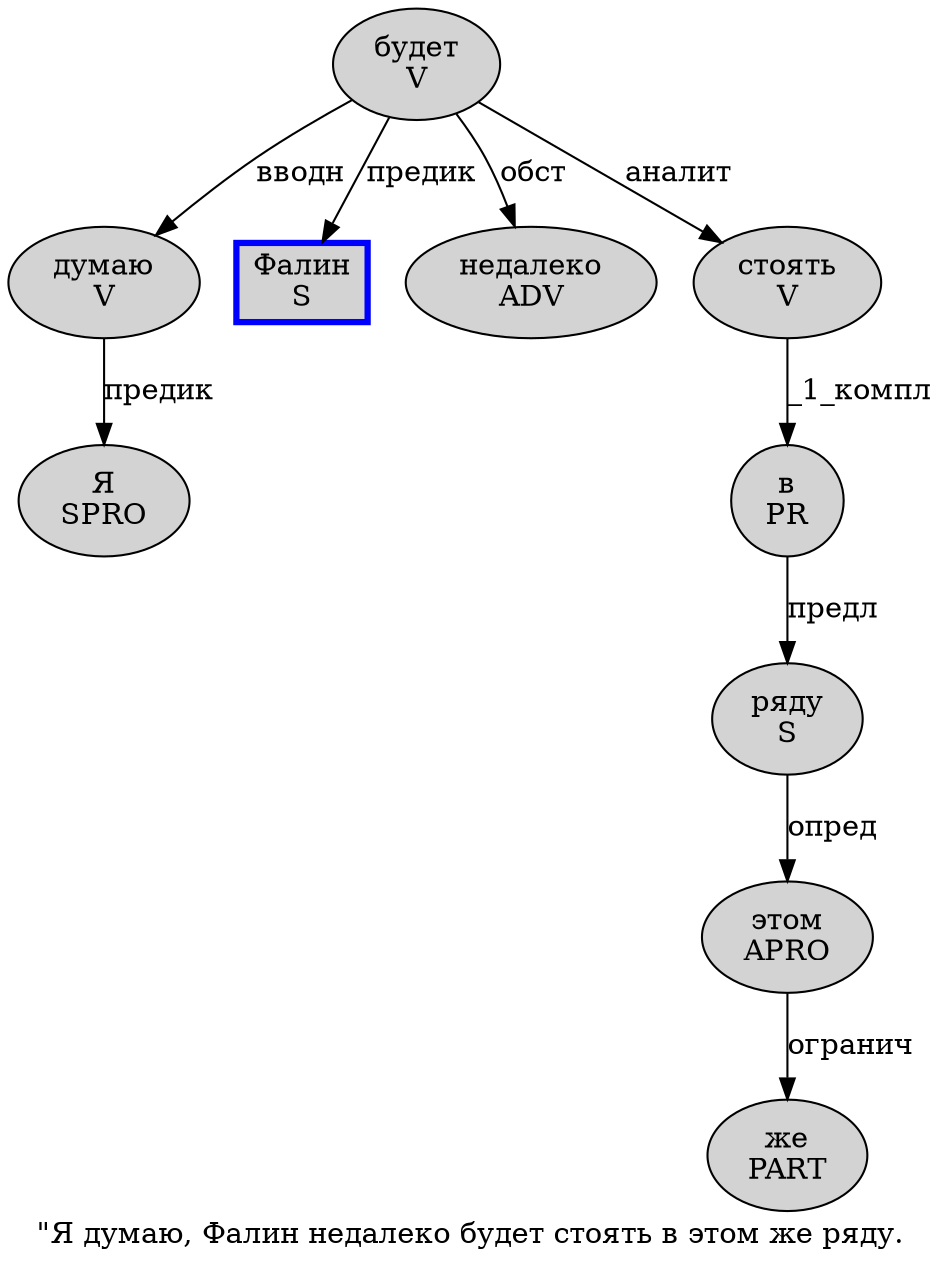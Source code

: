 digraph SENTENCE_985 {
	graph [label="\"Я думаю, Фалин недалеко будет стоять в этом же ряду."]
	node [style=filled]
		1 [label="Я
SPRO" color="" fillcolor=lightgray penwidth=1 shape=ellipse]
		2 [label="думаю
V" color="" fillcolor=lightgray penwidth=1 shape=ellipse]
		4 [label="Фалин
S" color=blue fillcolor=lightgray penwidth=3 shape=box]
		5 [label="недалеко
ADV" color="" fillcolor=lightgray penwidth=1 shape=ellipse]
		6 [label="будет
V" color="" fillcolor=lightgray penwidth=1 shape=ellipse]
		7 [label="стоять
V" color="" fillcolor=lightgray penwidth=1 shape=ellipse]
		8 [label="в
PR" color="" fillcolor=lightgray penwidth=1 shape=ellipse]
		9 [label="этом
APRO" color="" fillcolor=lightgray penwidth=1 shape=ellipse]
		10 [label="же
PART" color="" fillcolor=lightgray penwidth=1 shape=ellipse]
		11 [label="ряду
S" color="" fillcolor=lightgray penwidth=1 shape=ellipse]
			11 -> 9 [label="опред"]
			6 -> 2 [label="вводн"]
			6 -> 4 [label="предик"]
			6 -> 5 [label="обст"]
			6 -> 7 [label="аналит"]
			2 -> 1 [label="предик"]
			7 -> 8 [label="_1_компл"]
			8 -> 11 [label="предл"]
			9 -> 10 [label="огранич"]
}